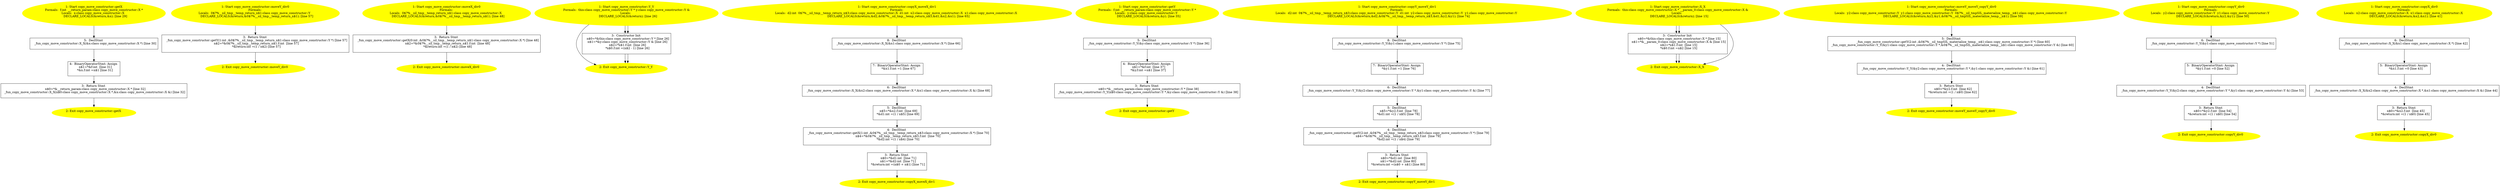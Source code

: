 /* @generated */
digraph iCFG {
"copy_move_constructor::getX5" [label="5:  DeclStmt \n   _fun_copy_move_constructor::X_X(&x:class copy_move_constructor::X *) [line 30]\n " shape="box"]
	

	 "copy_move_constructor::getX5" -> "copy_move_constructor::getX4" ;
"copy_move_constructor::getX4" [label="4:  BinaryOperatorStmt: Assign \n   n$1=*&f:int  [line 31]\n  *&x.f:int =n$1 [line 31]\n " shape="box"]
	

	 "copy_move_constructor::getX4" -> "copy_move_constructor::getX3" ;
"copy_move_constructor::getX3" [label="3:  Return Stmt \n   n$0=*&__return_param:class copy_move_constructor::X * [line 32]\n  _fun_copy_move_constructor::X_X(n$0:class copy_move_constructor::X *,&x:class copy_move_constructor::X &) [line 32]\n " shape="box"]
	

	 "copy_move_constructor::getX3" -> "copy_move_constructor::getX2" ;
"copy_move_constructor::getX2" [label="2: Exit copy_move_constructor::getX \n  " color=yellow style=filled]
	

"copy_move_constructor::getX1" [label="1: Start copy_move_constructor::getX\nFormals:  f:int  __return_param:class copy_move_constructor::X *\nLocals:  x:class copy_move_constructor::X  \n   DECLARE_LOCALS(&return,&x); [line 29]\n " color=yellow style=filled]
	

	 "copy_move_constructor::getX1" -> "copy_move_constructor::getX5" ;
"copy_move_constructor::moveY_div03" [label="3:  Return Stmt \n   _fun_copy_move_constructor::getY(1:int ,&0$?%__sil_tmp__temp_return_n$1:class copy_move_constructor::Y *) [line 57]\n  n$2=*&0$?%__sil_tmp__temp_return_n$1.f:int  [line 57]\n  *&return:int =(1 / n$2) [line 57]\n " shape="box"]
	

	 "copy_move_constructor::moveY_div03" -> "copy_move_constructor::moveY_div02" ;
"copy_move_constructor::moveY_div02" [label="2: Exit copy_move_constructor::moveY_div0 \n  " color=yellow style=filled]
	

"copy_move_constructor::moveY_div01" [label="1: Start copy_move_constructor::moveY_div0\nFormals: \nLocals:  0$?%__sil_tmp__temp_return_n$1:class copy_move_constructor::Y  \n   DECLARE_LOCALS(&return,&0$?%__sil_tmp__temp_return_n$1); [line 57]\n " color=yellow style=filled]
	

	 "copy_move_constructor::moveY_div01" -> "copy_move_constructor::moveY_div03" ;
"copy_move_constructor::moveX_div03" [label="3:  Return Stmt \n   _fun_copy_move_constructor::getX(0:int ,&0$?%__sil_tmp__temp_return_n$1:class copy_move_constructor::X *) [line 48]\n  n$2=*&0$?%__sil_tmp__temp_return_n$1.f:int  [line 48]\n  *&return:int =(1 / n$2) [line 48]\n " shape="box"]
	

	 "copy_move_constructor::moveX_div03" -> "copy_move_constructor::moveX_div02" ;
"copy_move_constructor::moveX_div02" [label="2: Exit copy_move_constructor::moveX_div0 \n  " color=yellow style=filled]
	

"copy_move_constructor::moveX_div01" [label="1: Start copy_move_constructor::moveX_div0\nFormals: \nLocals:  0$?%__sil_tmp__temp_return_n$1:class copy_move_constructor::X  \n   DECLARE_LOCALS(&return,&0$?%__sil_tmp__temp_return_n$1); [line 48]\n " color=yellow style=filled]
	

	 "copy_move_constructor::moveX_div01" -> "copy_move_constructor::moveX_div03" ;
"copy_move_constructor::Y_Y2" [label="2: Exit copy_move_constructor::Y_Y \n  " color=yellow style=filled]
	

"copy_move_constructor::Y_Y1" [label="1: Start copy_move_constructor::Y_Y\nFormals:  this:class copy_move_constructor::Y *\nLocals:  \n   DECLARE_LOCALS(&return); [line 23]\n " color=yellow style=filled]
	

	 "copy_move_constructor::Y_Y1" -> "copy_move_constructor::Y_Y2" ;
"copy_move_constructor::copyX_moveX_div18" [label="8:  DeclStmt \n   _fun_copy_move_constructor::X_X(&x1:class copy_move_constructor::X *) [line 66]\n " shape="box"]
	

	 "copy_move_constructor::copyX_moveX_div18" -> "copy_move_constructor::copyX_moveX_div17" ;
"copy_move_constructor::copyX_moveX_div17" [label="7:  BinaryOperatorStmt: Assign \n   *&x1.f:int =1 [line 67]\n " shape="box"]
	

	 "copy_move_constructor::copyX_moveX_div17" -> "copy_move_constructor::copyX_moveX_div16" ;
"copy_move_constructor::copyX_moveX_div16" [label="6:  DeclStmt \n   _fun_copy_move_constructor::X_X(&x2:class copy_move_constructor::X *,&x1:class copy_move_constructor::X &) [line 68]\n " shape="box"]
	

	 "copy_move_constructor::copyX_moveX_div16" -> "copy_move_constructor::copyX_moveX_div15" ;
"copy_move_constructor::copyX_moveX_div15" [label="5:  DeclStmt \n   n$5=*&x2.f:int  [line 69]\n  *&d1:int =(1 / n$5) [line 69]\n " shape="box"]
	

	 "copy_move_constructor::copyX_moveX_div15" -> "copy_move_constructor::copyX_moveX_div14" ;
"copy_move_constructor::copyX_moveX_div14" [label="4:  DeclStmt \n   _fun_copy_move_constructor::getX(1:int ,&0$?%__sil_tmp__temp_return_n$3:class copy_move_constructor::X *) [line 70]\n  n$4=*&0$?%__sil_tmp__temp_return_n$3.f:int  [line 70]\n  *&d2:int =(1 / n$4) [line 70]\n " shape="box"]
	

	 "copy_move_constructor::copyX_moveX_div14" -> "copy_move_constructor::copyX_moveX_div13" ;
"copy_move_constructor::copyX_moveX_div13" [label="3:  Return Stmt \n   n$0=*&d1:int  [line 71]\n  n$1=*&d2:int  [line 71]\n  *&return:int =(n$0 + n$1) [line 71]\n " shape="box"]
	

	 "copy_move_constructor::copyX_moveX_div13" -> "copy_move_constructor::copyX_moveX_div12" ;
"copy_move_constructor::copyX_moveX_div12" [label="2: Exit copy_move_constructor::copyX_moveX_div1 \n  " color=yellow style=filled]
	

"copy_move_constructor::copyX_moveX_div11" [label="1: Start copy_move_constructor::copyX_moveX_div1\nFormals: \nLocals:  d2:int  0$?%__sil_tmp__temp_return_n$3:class copy_move_constructor::X  d1:int  x2:class copy_move_constructor::X  x1:class copy_move_constructor::X  \n   DECLARE_LOCALS(&return,&d2,&0$?%__sil_tmp__temp_return_n$3,&d1,&x2,&x1); [line 65]\n " color=yellow style=filled]
	

	 "copy_move_constructor::copyX_moveX_div11" -> "copy_move_constructor::copyX_moveX_div18" ;
"copy_move_constructor::Y_Y3" [label="3:  Constructor Init \n   n$0=*&this:class copy_move_constructor::Y * [line 24]\n  n$1=*&y:class copy_move_constructor::Y & [line 24]\n  n$2=*n$1.f:int  [line 24]\n  *n$0.f:int =n$2 [line 24]\n " shape="box"]
	

	 "copy_move_constructor::Y_Y3" -> "copy_move_constructor::Y_Y2" ;
"copy_move_constructor::Y_Y2" [label="2: Exit copy_move_constructor::Y_Y \n  " color=yellow style=filled]
	

"copy_move_constructor::Y_Y1" [label="1: Start copy_move_constructor::Y_Y\nFormals:  this:class copy_move_constructor::Y * y:class copy_move_constructor::Y &\nLocals:  \n   DECLARE_LOCALS(&return); [line 24]\n " color=yellow style=filled]
	

	 "copy_move_constructor::Y_Y1" -> "copy_move_constructor::Y_Y3" ;
"copy_move_constructor::getY5" [label="5:  DeclStmt \n   _fun_copy_move_constructor::Y_Y(&y:class copy_move_constructor::Y *) [line 36]\n " shape="box"]
	

	 "copy_move_constructor::getY5" -> "copy_move_constructor::getY4" ;
"copy_move_constructor::getY4" [label="4:  BinaryOperatorStmt: Assign \n   n$1=*&f:int  [line 37]\n  *&y.f:int =n$1 [line 37]\n " shape="box"]
	

	 "copy_move_constructor::getY4" -> "copy_move_constructor::getY3" ;
"copy_move_constructor::getY3" [label="3:  Return Stmt \n   n$0=*&__return_param:class copy_move_constructor::Y * [line 38]\n  _fun_copy_move_constructor::Y_Y(n$0:class copy_move_constructor::Y *,&y:class copy_move_constructor::Y &) [line 38]\n " shape="box"]
	

	 "copy_move_constructor::getY3" -> "copy_move_constructor::getY2" ;
"copy_move_constructor::getY2" [label="2: Exit copy_move_constructor::getY \n  " color=yellow style=filled]
	

"copy_move_constructor::getY1" [label="1: Start copy_move_constructor::getY\nFormals:  f:int  __return_param:class copy_move_constructor::Y *\nLocals:  y:class copy_move_constructor::Y  \n   DECLARE_LOCALS(&return,&y); [line 35]\n " color=yellow style=filled]
	

	 "copy_move_constructor::getY1" -> "copy_move_constructor::getY5" ;
"copy_move_constructor::copyY_moveY_div18" [label="8:  DeclStmt \n   _fun_copy_move_constructor::Y_Y(&y1:class copy_move_constructor::Y *) [line 75]\n " shape="box"]
	

	 "copy_move_constructor::copyY_moveY_div18" -> "copy_move_constructor::copyY_moveY_div17" ;
"copy_move_constructor::copyY_moveY_div17" [label="7:  BinaryOperatorStmt: Assign \n   *&y1.f:int =1 [line 76]\n " shape="box"]
	

	 "copy_move_constructor::copyY_moveY_div17" -> "copy_move_constructor::copyY_moveY_div16" ;
"copy_move_constructor::copyY_moveY_div16" [label="6:  DeclStmt \n   _fun_copy_move_constructor::Y_Y(&y2:class copy_move_constructor::Y *,&y1:class copy_move_constructor::Y &) [line 77]\n " shape="box"]
	

	 "copy_move_constructor::copyY_moveY_div16" -> "copy_move_constructor::copyY_moveY_div15" ;
"copy_move_constructor::copyY_moveY_div15" [label="5:  DeclStmt \n   n$5=*&y2.f:int  [line 78]\n  *&d1:int =(1 / n$5) [line 78]\n " shape="box"]
	

	 "copy_move_constructor::copyY_moveY_div15" -> "copy_move_constructor::copyY_moveY_div14" ;
"copy_move_constructor::copyY_moveY_div14" [label="4:  DeclStmt \n   _fun_copy_move_constructor::getY(2:int ,&0$?%__sil_tmp__temp_return_n$3:class copy_move_constructor::Y *) [line 79]\n  n$4=*&0$?%__sil_tmp__temp_return_n$3.f:int  [line 79]\n  *&d2:int =(1 / n$4) [line 79]\n " shape="box"]
	

	 "copy_move_constructor::copyY_moveY_div14" -> "copy_move_constructor::copyY_moveY_div13" ;
"copy_move_constructor::copyY_moveY_div13" [label="3:  Return Stmt \n   n$0=*&d1:int  [line 80]\n  n$1=*&d2:int  [line 80]\n  *&return:int =(n$0 + n$1) [line 80]\n " shape="box"]
	

	 "copy_move_constructor::copyY_moveY_div13" -> "copy_move_constructor::copyY_moveY_div12" ;
"copy_move_constructor::copyY_moveY_div12" [label="2: Exit copy_move_constructor::copyY_moveY_div1 \n  " color=yellow style=filled]
	

"copy_move_constructor::copyY_moveY_div11" [label="1: Start copy_move_constructor::copyY_moveY_div1\nFormals: \nLocals:  d2:int  0$?%__sil_tmp__temp_return_n$3:class copy_move_constructor::Y  d1:int  y2:class copy_move_constructor::Y  y1:class copy_move_constructor::Y  \n   DECLARE_LOCALS(&return,&d2,&0$?%__sil_tmp__temp_return_n$3,&d1,&y2,&y1); [line 74]\n " color=yellow style=filled]
	

	 "copy_move_constructor::copyY_moveY_div11" -> "copy_move_constructor::copyY_moveY_div18" ;
"copy_move_constructor::X_X3" [label="3:  Constructor Init \n   n$0=*&this:class copy_move_constructor::X * [line 15]\n  n$1=*&__param_0:class copy_move_constructor::X & [line 15]\n  n$2=*n$1.f:int  [line 15]\n  *n$0.f:int =n$2 [line 15]\n " shape="box"]
	

	 "copy_move_constructor::X_X3" -> "copy_move_constructor::X_X2" ;
"copy_move_constructor::X_X2" [label="2: Exit copy_move_constructor::X_X \n  " color=yellow style=filled]
	

"copy_move_constructor::X_X1" [label="1: Start copy_move_constructor::X_X\nFormals:  this:class copy_move_constructor::X * __param_0:class copy_move_constructor::X &\nLocals:  \n   DECLARE_LOCALS(&return); [line 15]\n " color=yellow style=filled]
	

	 "copy_move_constructor::X_X1" -> "copy_move_constructor::X_X3" ;
"copy_move_constructor::Y_Y3" [label="3:  Constructor Init \n   n$0=*&this:class copy_move_constructor::Y * [line 26]\n  n$1=*&y:class copy_move_constructor::Y & [line 26]\n  n$2=*n$1.f:int  [line 26]\n  *n$0.f:int =(n$2 - 1) [line 26]\n " shape="box"]
	

	 "copy_move_constructor::Y_Y3" -> "copy_move_constructor::Y_Y2" ;
"copy_move_constructor::Y_Y2" [label="2: Exit copy_move_constructor::Y_Y \n  " color=yellow style=filled]
	

"copy_move_constructor::Y_Y1" [label="1: Start copy_move_constructor::Y_Y\nFormals:  this:class copy_move_constructor::Y * y:class copy_move_constructor::Y &\nLocals:  \n   DECLARE_LOCALS(&return); [line 26]\n " color=yellow style=filled]
	

	 "copy_move_constructor::Y_Y1" -> "copy_move_constructor::Y_Y3" ;
"copy_move_constructor::X_X2" [label="2: Exit copy_move_constructor::X_X \n  " color=yellow style=filled]
	

"copy_move_constructor::X_X1" [label="1: Start copy_move_constructor::X_X\nFormals:  this:class copy_move_constructor::X *\nLocals:  \n   DECLARE_LOCALS(&return); [line 15]\n " color=yellow style=filled]
	

	 "copy_move_constructor::X_X1" -> "copy_move_constructor::X_X2" ;
"copy_move_constructor::moveY_moveY_copyY_div05" [label="5:  DeclStmt \n   _fun_copy_move_constructor::getY(2:int ,&0$?%__sil_tmpSIL_materialize_temp__n$1:class copy_move_constructor::Y *) [line 60]\n  _fun_copy_move_constructor::Y_Y(&y1:class copy_move_constructor::Y *,&0$?%__sil_tmpSIL_materialize_temp__n$1:class copy_move_constructor::Y &) [line 60]\n " shape="box"]
	

	 "copy_move_constructor::moveY_moveY_copyY_div05" -> "copy_move_constructor::moveY_moveY_copyY_div04" ;
"copy_move_constructor::moveY_moveY_copyY_div04" [label="4:  DeclStmt \n   _fun_copy_move_constructor::Y_Y(&y2:class copy_move_constructor::Y *,&y1:class copy_move_constructor::Y &) [line 61]\n " shape="box"]
	

	 "copy_move_constructor::moveY_moveY_copyY_div04" -> "copy_move_constructor::moveY_moveY_copyY_div03" ;
"copy_move_constructor::moveY_moveY_copyY_div03" [label="3:  Return Stmt \n   n$0=*&y2.f:int  [line 62]\n  *&return:int =(1 / n$0) [line 62]\n " shape="box"]
	

	 "copy_move_constructor::moveY_moveY_copyY_div03" -> "copy_move_constructor::moveY_moveY_copyY_div02" ;
"copy_move_constructor::moveY_moveY_copyY_div02" [label="2: Exit copy_move_constructor::moveY_moveY_copyY_div0 \n  " color=yellow style=filled]
	

"copy_move_constructor::moveY_moveY_copyY_div01" [label="1: Start copy_move_constructor::moveY_moveY_copyY_div0\nFormals: \nLocals:  y2:class copy_move_constructor::Y  y1:class copy_move_constructor::Y  0$?%__sil_tmpSIL_materialize_temp__n$1:class copy_move_constructor::Y  \n   DECLARE_LOCALS(&return,&y2,&y1,&0$?%__sil_tmpSIL_materialize_temp__n$1); [line 59]\n " color=yellow style=filled]
	

	 "copy_move_constructor::moveY_moveY_copyY_div01" -> "copy_move_constructor::moveY_moveY_copyY_div05" ;
"copy_move_constructor::copyY_div06" [label="6:  DeclStmt \n   _fun_copy_move_constructor::Y_Y(&y1:class copy_move_constructor::Y *) [line 51]\n " shape="box"]
	

	 "copy_move_constructor::copyY_div06" -> "copy_move_constructor::copyY_div05" ;
"copy_move_constructor::copyY_div05" [label="5:  BinaryOperatorStmt: Assign \n   *&y1.f:int =0 [line 52]\n " shape="box"]
	

	 "copy_move_constructor::copyY_div05" -> "copy_move_constructor::copyY_div04" ;
"copy_move_constructor::copyY_div04" [label="4:  DeclStmt \n   _fun_copy_move_constructor::Y_Y(&y2:class copy_move_constructor::Y *,&y1:class copy_move_constructor::Y &) [line 53]\n " shape="box"]
	

	 "copy_move_constructor::copyY_div04" -> "copy_move_constructor::copyY_div03" ;
"copy_move_constructor::copyY_div03" [label="3:  Return Stmt \n   n$0=*&y2.f:int  [line 54]\n  *&return:int =(1 / n$0) [line 54]\n " shape="box"]
	

	 "copy_move_constructor::copyY_div03" -> "copy_move_constructor::copyY_div02" ;
"copy_move_constructor::copyY_div02" [label="2: Exit copy_move_constructor::copyY_div0 \n  " color=yellow style=filled]
	

"copy_move_constructor::copyY_div01" [label="1: Start copy_move_constructor::copyY_div0\nFormals: \nLocals:  y2:class copy_move_constructor::Y  y1:class copy_move_constructor::Y  \n   DECLARE_LOCALS(&return,&y2,&y1); [line 50]\n " color=yellow style=filled]
	

	 "copy_move_constructor::copyY_div01" -> "copy_move_constructor::copyY_div06" ;
"copy_move_constructor::copyX_div06" [label="6:  DeclStmt \n   _fun_copy_move_constructor::X_X(&x1:class copy_move_constructor::X *) [line 42]\n " shape="box"]
	

	 "copy_move_constructor::copyX_div06" -> "copy_move_constructor::copyX_div05" ;
"copy_move_constructor::copyX_div05" [label="5:  BinaryOperatorStmt: Assign \n   *&x1.f:int =0 [line 43]\n " shape="box"]
	

	 "copy_move_constructor::copyX_div05" -> "copy_move_constructor::copyX_div04" ;
"copy_move_constructor::copyX_div04" [label="4:  DeclStmt \n   _fun_copy_move_constructor::X_X(&x2:class copy_move_constructor::X *,&x1:class copy_move_constructor::X &) [line 44]\n " shape="box"]
	

	 "copy_move_constructor::copyX_div04" -> "copy_move_constructor::copyX_div03" ;
"copy_move_constructor::copyX_div03" [label="3:  Return Stmt \n   n$0=*&x2.f:int  [line 45]\n  *&return:int =(1 / n$0) [line 45]\n " shape="box"]
	

	 "copy_move_constructor::copyX_div03" -> "copy_move_constructor::copyX_div02" ;
"copy_move_constructor::copyX_div02" [label="2: Exit copy_move_constructor::copyX_div0 \n  " color=yellow style=filled]
	

"copy_move_constructor::copyX_div01" [label="1: Start copy_move_constructor::copyX_div0\nFormals: \nLocals:  x2:class copy_move_constructor::X  x1:class copy_move_constructor::X  \n   DECLARE_LOCALS(&return,&x2,&x1); [line 41]\n " color=yellow style=filled]
	

	 "copy_move_constructor::copyX_div01" -> "copy_move_constructor::copyX_div06" ;
"copy_move_constructor::X_X3" [label="3:  Constructor Init \n   n$0=*&this:class copy_move_constructor::X * [line 15]\n  n$1=*&__param_0:class copy_move_constructor::X & [line 15]\n  n$2=*n$1.f:int  [line 15]\n  *n$0.f:int =n$2 [line 15]\n " shape="box"]
	

	 "copy_move_constructor::X_X3" -> "copy_move_constructor::X_X2" ;
"copy_move_constructor::X_X2" [label="2: Exit copy_move_constructor::X_X \n  " color=yellow style=filled]
	

"copy_move_constructor::X_X1" [label="1: Start copy_move_constructor::X_X\nFormals:  this:class copy_move_constructor::X * __param_0:class copy_move_constructor::X &\nLocals:  \n   DECLARE_LOCALS(&return); [line 15]\n " color=yellow style=filled]
	

	 "copy_move_constructor::X_X1" -> "copy_move_constructor::X_X3" ;
}
